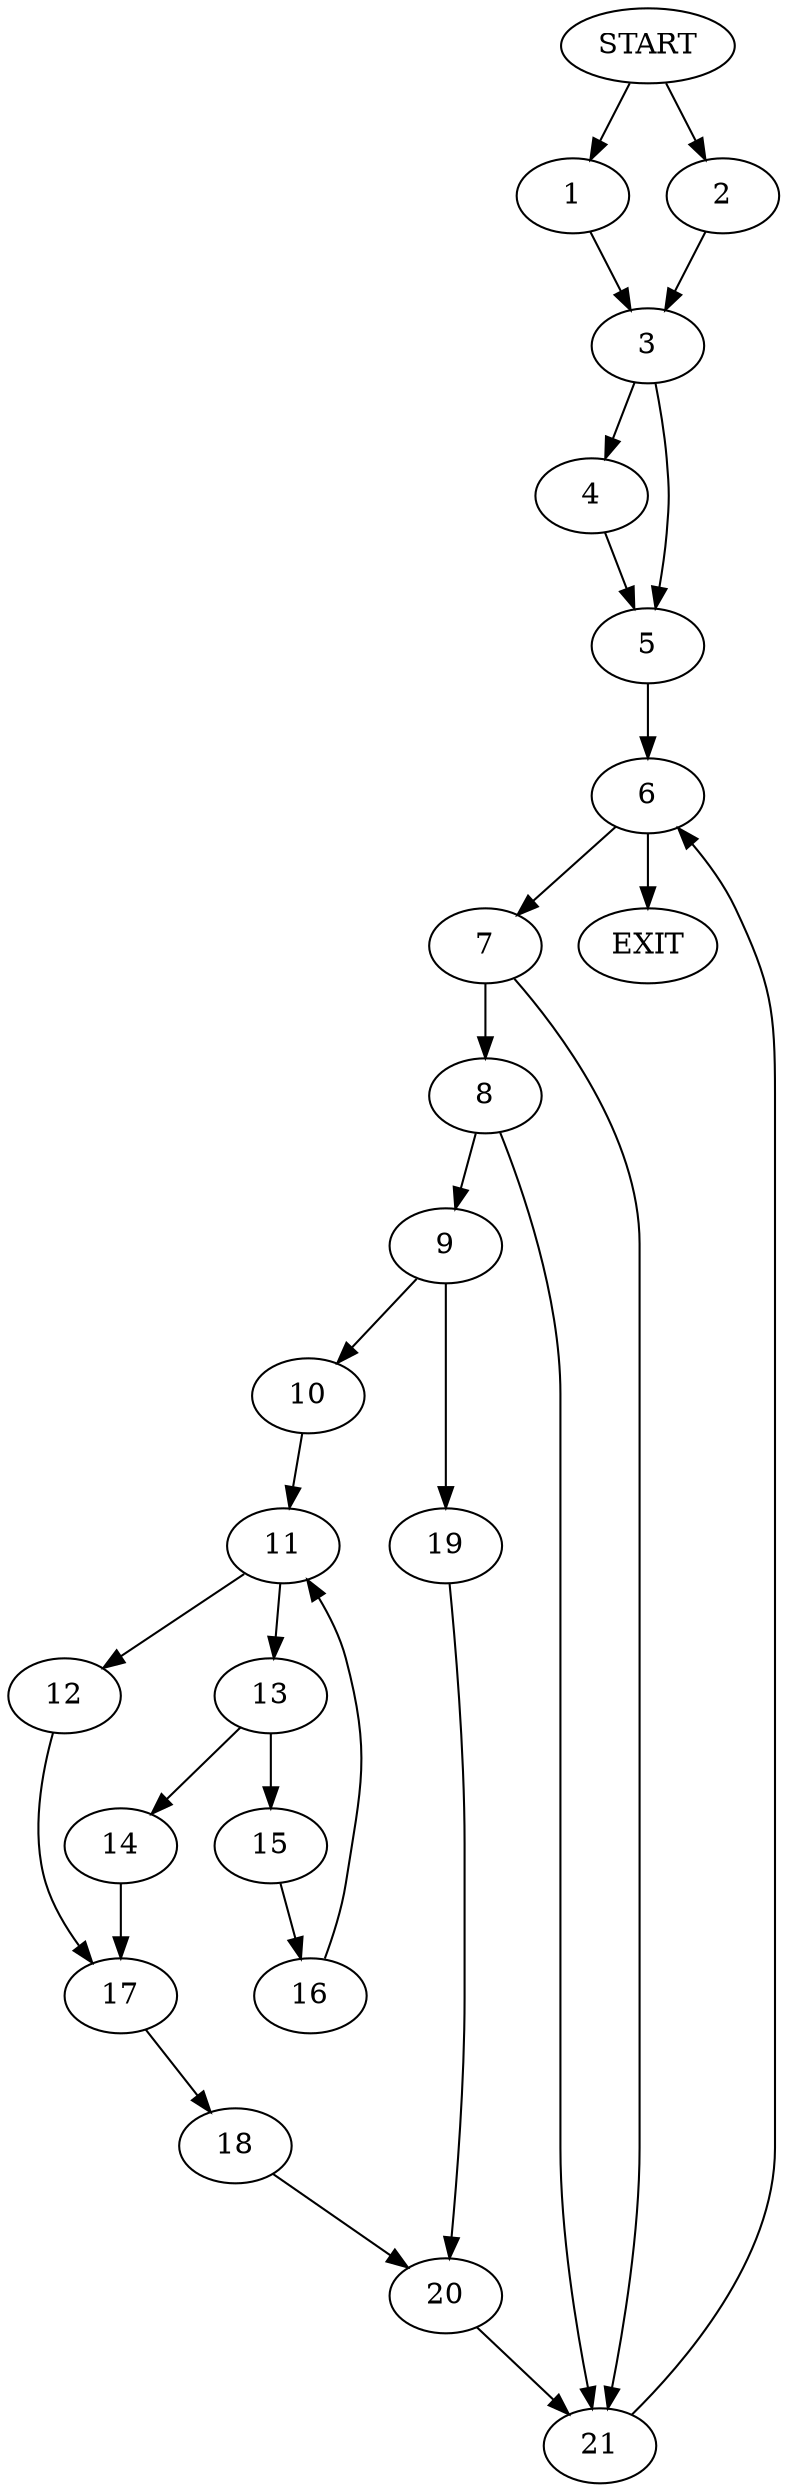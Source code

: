 digraph { 
0 [label="START"];
1;
2;
3;
4;
5;
6;
7;
8;
9;
10;
11;
12;
13;
14;
15;
16;
17;
18;
19;
20;
21;
22[label="EXIT"];
0 -> 1;
0 -> 2;
1 -> 3;
2 -> 3;
3 -> 4;
3 -> 5;
4 -> 5;
5 -> 6;
6 -> 7;
6 -> 22;
7 -> 8;
7 -> 21;
8 -> 9;
8 -> 21;
9 -> 10;
9 -> 19;
10 -> 11;
11 -> 13;
11 -> 12;
12 -> 17;
13 -> 14;
13 -> 15;
14 -> 17;
15 -> 16;
16 -> 11;
17 -> 18;
18 -> 20;
19 -> 20;
20 -> 21;
21 -> 6;
}